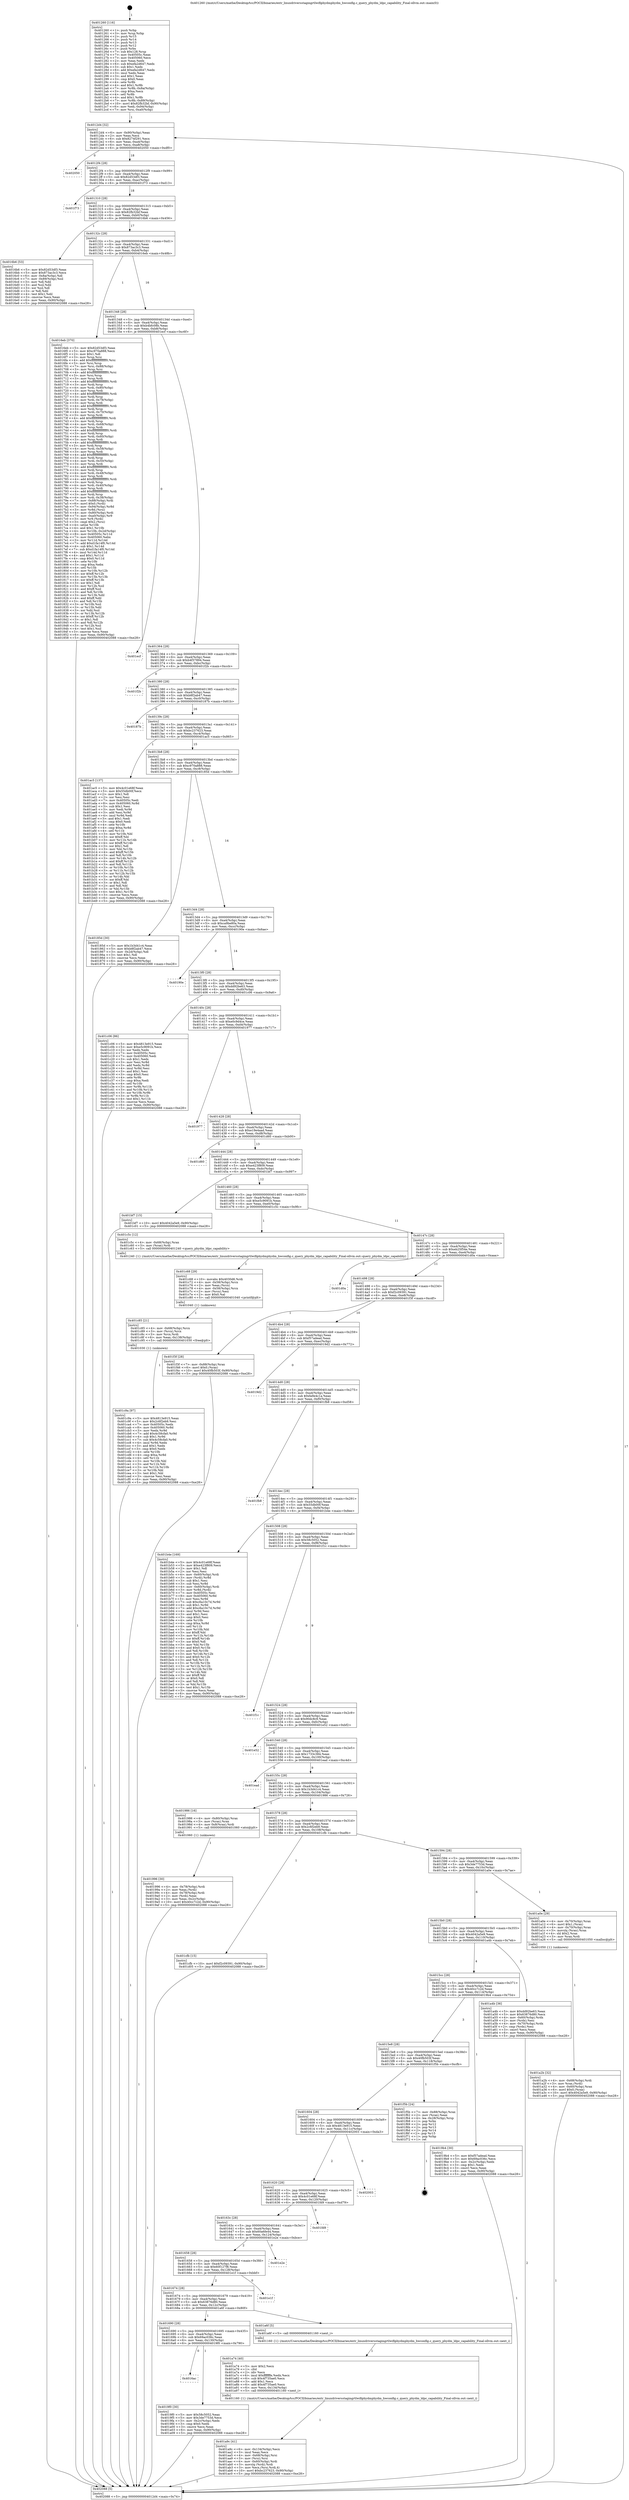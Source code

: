 digraph "0x401260" {
  label = "0x401260 (/mnt/c/Users/mathe/Desktop/tcc/POCII/binaries/extr_linuxdriversstagingrtlwifiphydmphydm_hwconfig.c_query_phydm_ldpc_capability_Final-ollvm.out::main(0))"
  labelloc = "t"
  node[shape=record]

  Entry [label="",width=0.3,height=0.3,shape=circle,fillcolor=black,style=filled]
  "0x4012d4" [label="{
     0x4012d4 [32]\l
     | [instrs]\l
     &nbsp;&nbsp;0x4012d4 \<+6\>: mov -0x90(%rbp),%eax\l
     &nbsp;&nbsp;0x4012da \<+2\>: mov %eax,%ecx\l
     &nbsp;&nbsp;0x4012dc \<+6\>: sub $0x8274f291,%ecx\l
     &nbsp;&nbsp;0x4012e2 \<+6\>: mov %eax,-0xa4(%rbp)\l
     &nbsp;&nbsp;0x4012e8 \<+6\>: mov %ecx,-0xa8(%rbp)\l
     &nbsp;&nbsp;0x4012ee \<+6\>: je 0000000000402050 \<main+0xdf0\>\l
  }"]
  "0x402050" [label="{
     0x402050\l
  }", style=dashed]
  "0x4012f4" [label="{
     0x4012f4 [28]\l
     | [instrs]\l
     &nbsp;&nbsp;0x4012f4 \<+5\>: jmp 00000000004012f9 \<main+0x99\>\l
     &nbsp;&nbsp;0x4012f9 \<+6\>: mov -0xa4(%rbp),%eax\l
     &nbsp;&nbsp;0x4012ff \<+5\>: sub $0x82d53df3,%eax\l
     &nbsp;&nbsp;0x401304 \<+6\>: mov %eax,-0xac(%rbp)\l
     &nbsp;&nbsp;0x40130a \<+6\>: je 0000000000401f73 \<main+0xd13\>\l
  }"]
  Exit [label="",width=0.3,height=0.3,shape=circle,fillcolor=black,style=filled,peripheries=2]
  "0x401f73" [label="{
     0x401f73\l
  }", style=dashed]
  "0x401310" [label="{
     0x401310 [28]\l
     | [instrs]\l
     &nbsp;&nbsp;0x401310 \<+5\>: jmp 0000000000401315 \<main+0xb5\>\l
     &nbsp;&nbsp;0x401315 \<+6\>: mov -0xa4(%rbp),%eax\l
     &nbsp;&nbsp;0x40131b \<+5\>: sub $0x82fb32bf,%eax\l
     &nbsp;&nbsp;0x401320 \<+6\>: mov %eax,-0xb0(%rbp)\l
     &nbsp;&nbsp;0x401326 \<+6\>: je 00000000004016b6 \<main+0x456\>\l
  }"]
  "0x401c9a" [label="{
     0x401c9a [97]\l
     | [instrs]\l
     &nbsp;&nbsp;0x401c9a \<+5\>: mov $0x4813e915,%eax\l
     &nbsp;&nbsp;0x401c9f \<+5\>: mov $0x2c6f2eb9,%esi\l
     &nbsp;&nbsp;0x401ca4 \<+7\>: mov 0x40505c,%edx\l
     &nbsp;&nbsp;0x401cab \<+8\>: mov 0x405060,%r8d\l
     &nbsp;&nbsp;0x401cb3 \<+3\>: mov %edx,%r9d\l
     &nbsp;&nbsp;0x401cb6 \<+7\>: add $0x4c58cfa0,%r9d\l
     &nbsp;&nbsp;0x401cbd \<+4\>: sub $0x1,%r9d\l
     &nbsp;&nbsp;0x401cc1 \<+7\>: sub $0x4c58cfa0,%r9d\l
     &nbsp;&nbsp;0x401cc8 \<+4\>: imul %r9d,%edx\l
     &nbsp;&nbsp;0x401ccc \<+3\>: and $0x1,%edx\l
     &nbsp;&nbsp;0x401ccf \<+3\>: cmp $0x0,%edx\l
     &nbsp;&nbsp;0x401cd2 \<+4\>: sete %r10b\l
     &nbsp;&nbsp;0x401cd6 \<+4\>: cmp $0xa,%r8d\l
     &nbsp;&nbsp;0x401cda \<+4\>: setl %r11b\l
     &nbsp;&nbsp;0x401cde \<+3\>: mov %r10b,%bl\l
     &nbsp;&nbsp;0x401ce1 \<+3\>: and %r11b,%bl\l
     &nbsp;&nbsp;0x401ce4 \<+3\>: xor %r11b,%r10b\l
     &nbsp;&nbsp;0x401ce7 \<+3\>: or %r10b,%bl\l
     &nbsp;&nbsp;0x401cea \<+3\>: test $0x1,%bl\l
     &nbsp;&nbsp;0x401ced \<+3\>: cmovne %esi,%eax\l
     &nbsp;&nbsp;0x401cf0 \<+6\>: mov %eax,-0x90(%rbp)\l
     &nbsp;&nbsp;0x401cf6 \<+5\>: jmp 0000000000402088 \<main+0xe28\>\l
  }"]
  "0x4016b6" [label="{
     0x4016b6 [53]\l
     | [instrs]\l
     &nbsp;&nbsp;0x4016b6 \<+5\>: mov $0x82d53df3,%eax\l
     &nbsp;&nbsp;0x4016bb \<+5\>: mov $0x873ac3c3,%ecx\l
     &nbsp;&nbsp;0x4016c0 \<+6\>: mov -0x8a(%rbp),%dl\l
     &nbsp;&nbsp;0x4016c6 \<+7\>: mov -0x89(%rbp),%sil\l
     &nbsp;&nbsp;0x4016cd \<+3\>: mov %dl,%dil\l
     &nbsp;&nbsp;0x4016d0 \<+3\>: and %sil,%dil\l
     &nbsp;&nbsp;0x4016d3 \<+3\>: xor %sil,%dl\l
     &nbsp;&nbsp;0x4016d6 \<+3\>: or %dl,%dil\l
     &nbsp;&nbsp;0x4016d9 \<+4\>: test $0x1,%dil\l
     &nbsp;&nbsp;0x4016dd \<+3\>: cmovne %ecx,%eax\l
     &nbsp;&nbsp;0x4016e0 \<+6\>: mov %eax,-0x90(%rbp)\l
     &nbsp;&nbsp;0x4016e6 \<+5\>: jmp 0000000000402088 \<main+0xe28\>\l
  }"]
  "0x40132c" [label="{
     0x40132c [28]\l
     | [instrs]\l
     &nbsp;&nbsp;0x40132c \<+5\>: jmp 0000000000401331 \<main+0xd1\>\l
     &nbsp;&nbsp;0x401331 \<+6\>: mov -0xa4(%rbp),%eax\l
     &nbsp;&nbsp;0x401337 \<+5\>: sub $0x873ac3c3,%eax\l
     &nbsp;&nbsp;0x40133c \<+6\>: mov %eax,-0xb4(%rbp)\l
     &nbsp;&nbsp;0x401342 \<+6\>: je 00000000004016eb \<main+0x48b\>\l
  }"]
  "0x402088" [label="{
     0x402088 [5]\l
     | [instrs]\l
     &nbsp;&nbsp;0x402088 \<+5\>: jmp 00000000004012d4 \<main+0x74\>\l
  }"]
  "0x401260" [label="{
     0x401260 [116]\l
     | [instrs]\l
     &nbsp;&nbsp;0x401260 \<+1\>: push %rbp\l
     &nbsp;&nbsp;0x401261 \<+3\>: mov %rsp,%rbp\l
     &nbsp;&nbsp;0x401264 \<+2\>: push %r15\l
     &nbsp;&nbsp;0x401266 \<+2\>: push %r14\l
     &nbsp;&nbsp;0x401268 \<+2\>: push %r13\l
     &nbsp;&nbsp;0x40126a \<+2\>: push %r12\l
     &nbsp;&nbsp;0x40126c \<+1\>: push %rbx\l
     &nbsp;&nbsp;0x40126d \<+7\>: sub $0x128,%rsp\l
     &nbsp;&nbsp;0x401274 \<+7\>: mov 0x40505c,%eax\l
     &nbsp;&nbsp;0x40127b \<+7\>: mov 0x405060,%ecx\l
     &nbsp;&nbsp;0x401282 \<+2\>: mov %eax,%edx\l
     &nbsp;&nbsp;0x401284 \<+6\>: sub $0xefa2d647,%edx\l
     &nbsp;&nbsp;0x40128a \<+3\>: sub $0x1,%edx\l
     &nbsp;&nbsp;0x40128d \<+6\>: add $0xefa2d647,%edx\l
     &nbsp;&nbsp;0x401293 \<+3\>: imul %edx,%eax\l
     &nbsp;&nbsp;0x401296 \<+3\>: and $0x1,%eax\l
     &nbsp;&nbsp;0x401299 \<+3\>: cmp $0x0,%eax\l
     &nbsp;&nbsp;0x40129c \<+4\>: sete %r8b\l
     &nbsp;&nbsp;0x4012a0 \<+4\>: and $0x1,%r8b\l
     &nbsp;&nbsp;0x4012a4 \<+7\>: mov %r8b,-0x8a(%rbp)\l
     &nbsp;&nbsp;0x4012ab \<+3\>: cmp $0xa,%ecx\l
     &nbsp;&nbsp;0x4012ae \<+4\>: setl %r8b\l
     &nbsp;&nbsp;0x4012b2 \<+4\>: and $0x1,%r8b\l
     &nbsp;&nbsp;0x4012b6 \<+7\>: mov %r8b,-0x89(%rbp)\l
     &nbsp;&nbsp;0x4012bd \<+10\>: movl $0x82fb32bf,-0x90(%rbp)\l
     &nbsp;&nbsp;0x4012c7 \<+6\>: mov %edi,-0x94(%rbp)\l
     &nbsp;&nbsp;0x4012cd \<+7\>: mov %rsi,-0xa0(%rbp)\l
  }"]
  "0x401c85" [label="{
     0x401c85 [21]\l
     | [instrs]\l
     &nbsp;&nbsp;0x401c85 \<+4\>: mov -0x68(%rbp),%rcx\l
     &nbsp;&nbsp;0x401c89 \<+3\>: mov (%rcx),%rcx\l
     &nbsp;&nbsp;0x401c8c \<+3\>: mov %rcx,%rdi\l
     &nbsp;&nbsp;0x401c8f \<+6\>: mov %eax,-0x138(%rbp)\l
     &nbsp;&nbsp;0x401c95 \<+5\>: call 0000000000401030 \<free@plt\>\l
     | [calls]\l
     &nbsp;&nbsp;0x401030 \{1\} (unknown)\l
  }"]
  "0x4016eb" [label="{
     0x4016eb [370]\l
     | [instrs]\l
     &nbsp;&nbsp;0x4016eb \<+5\>: mov $0x82d53df3,%eax\l
     &nbsp;&nbsp;0x4016f0 \<+5\>: mov $0xc970a888,%ecx\l
     &nbsp;&nbsp;0x4016f5 \<+2\>: mov $0x1,%dl\l
     &nbsp;&nbsp;0x4016f7 \<+3\>: mov %rsp,%rsi\l
     &nbsp;&nbsp;0x4016fa \<+4\>: add $0xfffffffffffffff0,%rsi\l
     &nbsp;&nbsp;0x4016fe \<+3\>: mov %rsi,%rsp\l
     &nbsp;&nbsp;0x401701 \<+7\>: mov %rsi,-0x88(%rbp)\l
     &nbsp;&nbsp;0x401708 \<+3\>: mov %rsp,%rsi\l
     &nbsp;&nbsp;0x40170b \<+4\>: add $0xfffffffffffffff0,%rsi\l
     &nbsp;&nbsp;0x40170f \<+3\>: mov %rsi,%rsp\l
     &nbsp;&nbsp;0x401712 \<+3\>: mov %rsp,%rdi\l
     &nbsp;&nbsp;0x401715 \<+4\>: add $0xfffffffffffffff0,%rdi\l
     &nbsp;&nbsp;0x401719 \<+3\>: mov %rdi,%rsp\l
     &nbsp;&nbsp;0x40171c \<+4\>: mov %rdi,-0x80(%rbp)\l
     &nbsp;&nbsp;0x401720 \<+3\>: mov %rsp,%rdi\l
     &nbsp;&nbsp;0x401723 \<+4\>: add $0xfffffffffffffff0,%rdi\l
     &nbsp;&nbsp;0x401727 \<+3\>: mov %rdi,%rsp\l
     &nbsp;&nbsp;0x40172a \<+4\>: mov %rdi,-0x78(%rbp)\l
     &nbsp;&nbsp;0x40172e \<+3\>: mov %rsp,%rdi\l
     &nbsp;&nbsp;0x401731 \<+4\>: add $0xfffffffffffffff0,%rdi\l
     &nbsp;&nbsp;0x401735 \<+3\>: mov %rdi,%rsp\l
     &nbsp;&nbsp;0x401738 \<+4\>: mov %rdi,-0x70(%rbp)\l
     &nbsp;&nbsp;0x40173c \<+3\>: mov %rsp,%rdi\l
     &nbsp;&nbsp;0x40173f \<+4\>: add $0xfffffffffffffff0,%rdi\l
     &nbsp;&nbsp;0x401743 \<+3\>: mov %rdi,%rsp\l
     &nbsp;&nbsp;0x401746 \<+4\>: mov %rdi,-0x68(%rbp)\l
     &nbsp;&nbsp;0x40174a \<+3\>: mov %rsp,%rdi\l
     &nbsp;&nbsp;0x40174d \<+4\>: add $0xfffffffffffffff0,%rdi\l
     &nbsp;&nbsp;0x401751 \<+3\>: mov %rdi,%rsp\l
     &nbsp;&nbsp;0x401754 \<+4\>: mov %rdi,-0x60(%rbp)\l
     &nbsp;&nbsp;0x401758 \<+3\>: mov %rsp,%rdi\l
     &nbsp;&nbsp;0x40175b \<+4\>: add $0xfffffffffffffff0,%rdi\l
     &nbsp;&nbsp;0x40175f \<+3\>: mov %rdi,%rsp\l
     &nbsp;&nbsp;0x401762 \<+4\>: mov %rdi,-0x58(%rbp)\l
     &nbsp;&nbsp;0x401766 \<+3\>: mov %rsp,%rdi\l
     &nbsp;&nbsp;0x401769 \<+4\>: add $0xfffffffffffffff0,%rdi\l
     &nbsp;&nbsp;0x40176d \<+3\>: mov %rdi,%rsp\l
     &nbsp;&nbsp;0x401770 \<+4\>: mov %rdi,-0x50(%rbp)\l
     &nbsp;&nbsp;0x401774 \<+3\>: mov %rsp,%rdi\l
     &nbsp;&nbsp;0x401777 \<+4\>: add $0xfffffffffffffff0,%rdi\l
     &nbsp;&nbsp;0x40177b \<+3\>: mov %rdi,%rsp\l
     &nbsp;&nbsp;0x40177e \<+4\>: mov %rdi,-0x48(%rbp)\l
     &nbsp;&nbsp;0x401782 \<+3\>: mov %rsp,%rdi\l
     &nbsp;&nbsp;0x401785 \<+4\>: add $0xfffffffffffffff0,%rdi\l
     &nbsp;&nbsp;0x401789 \<+3\>: mov %rdi,%rsp\l
     &nbsp;&nbsp;0x40178c \<+4\>: mov %rdi,-0x40(%rbp)\l
     &nbsp;&nbsp;0x401790 \<+3\>: mov %rsp,%rdi\l
     &nbsp;&nbsp;0x401793 \<+4\>: add $0xfffffffffffffff0,%rdi\l
     &nbsp;&nbsp;0x401797 \<+3\>: mov %rdi,%rsp\l
     &nbsp;&nbsp;0x40179a \<+4\>: mov %rdi,-0x38(%rbp)\l
     &nbsp;&nbsp;0x40179e \<+7\>: mov -0x88(%rbp),%rdi\l
     &nbsp;&nbsp;0x4017a5 \<+6\>: movl $0x0,(%rdi)\l
     &nbsp;&nbsp;0x4017ab \<+7\>: mov -0x94(%rbp),%r8d\l
     &nbsp;&nbsp;0x4017b2 \<+3\>: mov %r8d,(%rsi)\l
     &nbsp;&nbsp;0x4017b5 \<+4\>: mov -0x80(%rbp),%rdi\l
     &nbsp;&nbsp;0x4017b9 \<+7\>: mov -0xa0(%rbp),%r9\l
     &nbsp;&nbsp;0x4017c0 \<+3\>: mov %r9,(%rdi)\l
     &nbsp;&nbsp;0x4017c3 \<+3\>: cmpl $0x2,(%rsi)\l
     &nbsp;&nbsp;0x4017c6 \<+4\>: setne %r10b\l
     &nbsp;&nbsp;0x4017ca \<+4\>: and $0x1,%r10b\l
     &nbsp;&nbsp;0x4017ce \<+4\>: mov %r10b,-0x2d(%rbp)\l
     &nbsp;&nbsp;0x4017d2 \<+8\>: mov 0x40505c,%r11d\l
     &nbsp;&nbsp;0x4017da \<+7\>: mov 0x405060,%ebx\l
     &nbsp;&nbsp;0x4017e1 \<+3\>: mov %r11d,%r14d\l
     &nbsp;&nbsp;0x4017e4 \<+7\>: add $0xd1fa14f0,%r14d\l
     &nbsp;&nbsp;0x4017eb \<+4\>: sub $0x1,%r14d\l
     &nbsp;&nbsp;0x4017ef \<+7\>: sub $0xd1fa14f0,%r14d\l
     &nbsp;&nbsp;0x4017f6 \<+4\>: imul %r14d,%r11d\l
     &nbsp;&nbsp;0x4017fa \<+4\>: and $0x1,%r11d\l
     &nbsp;&nbsp;0x4017fe \<+4\>: cmp $0x0,%r11d\l
     &nbsp;&nbsp;0x401802 \<+4\>: sete %r10b\l
     &nbsp;&nbsp;0x401806 \<+3\>: cmp $0xa,%ebx\l
     &nbsp;&nbsp;0x401809 \<+4\>: setl %r15b\l
     &nbsp;&nbsp;0x40180d \<+3\>: mov %r10b,%r12b\l
     &nbsp;&nbsp;0x401810 \<+4\>: xor $0xff,%r12b\l
     &nbsp;&nbsp;0x401814 \<+3\>: mov %r15b,%r13b\l
     &nbsp;&nbsp;0x401817 \<+4\>: xor $0xff,%r13b\l
     &nbsp;&nbsp;0x40181b \<+3\>: xor $0x1,%dl\l
     &nbsp;&nbsp;0x40181e \<+3\>: mov %r12b,%sil\l
     &nbsp;&nbsp;0x401821 \<+4\>: and $0xff,%sil\l
     &nbsp;&nbsp;0x401825 \<+3\>: and %dl,%r10b\l
     &nbsp;&nbsp;0x401828 \<+3\>: mov %r13b,%dil\l
     &nbsp;&nbsp;0x40182b \<+4\>: and $0xff,%dil\l
     &nbsp;&nbsp;0x40182f \<+3\>: and %dl,%r15b\l
     &nbsp;&nbsp;0x401832 \<+3\>: or %r10b,%sil\l
     &nbsp;&nbsp;0x401835 \<+3\>: or %r15b,%dil\l
     &nbsp;&nbsp;0x401838 \<+3\>: xor %dil,%sil\l
     &nbsp;&nbsp;0x40183b \<+3\>: or %r13b,%r12b\l
     &nbsp;&nbsp;0x40183e \<+4\>: xor $0xff,%r12b\l
     &nbsp;&nbsp;0x401842 \<+3\>: or $0x1,%dl\l
     &nbsp;&nbsp;0x401845 \<+3\>: and %dl,%r12b\l
     &nbsp;&nbsp;0x401848 \<+3\>: or %r12b,%sil\l
     &nbsp;&nbsp;0x40184b \<+4\>: test $0x1,%sil\l
     &nbsp;&nbsp;0x40184f \<+3\>: cmovne %ecx,%eax\l
     &nbsp;&nbsp;0x401852 \<+6\>: mov %eax,-0x90(%rbp)\l
     &nbsp;&nbsp;0x401858 \<+5\>: jmp 0000000000402088 \<main+0xe28\>\l
  }"]
  "0x401348" [label="{
     0x401348 [28]\l
     | [instrs]\l
     &nbsp;&nbsp;0x401348 \<+5\>: jmp 000000000040134d \<main+0xed\>\l
     &nbsp;&nbsp;0x40134d \<+6\>: mov -0xa4(%rbp),%eax\l
     &nbsp;&nbsp;0x401353 \<+5\>: sub $0xb4bfc08b,%eax\l
     &nbsp;&nbsp;0x401358 \<+6\>: mov %eax,-0xb8(%rbp)\l
     &nbsp;&nbsp;0x40135e \<+6\>: je 0000000000401ecf \<main+0xc6f\>\l
  }"]
  "0x401c68" [label="{
     0x401c68 [29]\l
     | [instrs]\l
     &nbsp;&nbsp;0x401c68 \<+10\>: movabs $0x4030d6,%rdi\l
     &nbsp;&nbsp;0x401c72 \<+4\>: mov -0x58(%rbp),%rcx\l
     &nbsp;&nbsp;0x401c76 \<+2\>: mov %eax,(%rcx)\l
     &nbsp;&nbsp;0x401c78 \<+4\>: mov -0x58(%rbp),%rcx\l
     &nbsp;&nbsp;0x401c7c \<+2\>: mov (%rcx),%esi\l
     &nbsp;&nbsp;0x401c7e \<+2\>: mov $0x0,%al\l
     &nbsp;&nbsp;0x401c80 \<+5\>: call 0000000000401040 \<printf@plt\>\l
     | [calls]\l
     &nbsp;&nbsp;0x401040 \{1\} (unknown)\l
  }"]
  "0x401a9c" [label="{
     0x401a9c [41]\l
     | [instrs]\l
     &nbsp;&nbsp;0x401a9c \<+6\>: mov -0x134(%rbp),%ecx\l
     &nbsp;&nbsp;0x401aa2 \<+3\>: imul %eax,%ecx\l
     &nbsp;&nbsp;0x401aa5 \<+4\>: mov -0x68(%rbp),%rsi\l
     &nbsp;&nbsp;0x401aa9 \<+3\>: mov (%rsi),%rsi\l
     &nbsp;&nbsp;0x401aac \<+4\>: mov -0x60(%rbp),%rdi\l
     &nbsp;&nbsp;0x401ab0 \<+3\>: movslq (%rdi),%rdi\l
     &nbsp;&nbsp;0x401ab3 \<+3\>: mov %ecx,(%rsi,%rdi,4)\l
     &nbsp;&nbsp;0x401ab6 \<+10\>: movl $0xbc237623,-0x90(%rbp)\l
     &nbsp;&nbsp;0x401ac0 \<+5\>: jmp 0000000000402088 \<main+0xe28\>\l
  }"]
  "0x401ecf" [label="{
     0x401ecf\l
  }", style=dashed]
  "0x401364" [label="{
     0x401364 [28]\l
     | [instrs]\l
     &nbsp;&nbsp;0x401364 \<+5\>: jmp 0000000000401369 \<main+0x109\>\l
     &nbsp;&nbsp;0x401369 \<+6\>: mov -0xa4(%rbp),%eax\l
     &nbsp;&nbsp;0x40136f \<+5\>: sub $0xb4f37894,%eax\l
     &nbsp;&nbsp;0x401374 \<+6\>: mov %eax,-0xbc(%rbp)\l
     &nbsp;&nbsp;0x40137a \<+6\>: je 0000000000401f2b \<main+0xccb\>\l
  }"]
  "0x401a74" [label="{
     0x401a74 [40]\l
     | [instrs]\l
     &nbsp;&nbsp;0x401a74 \<+5\>: mov $0x2,%ecx\l
     &nbsp;&nbsp;0x401a79 \<+1\>: cltd\l
     &nbsp;&nbsp;0x401a7a \<+2\>: idiv %ecx\l
     &nbsp;&nbsp;0x401a7c \<+6\>: imul $0xfffffffe,%edx,%ecx\l
     &nbsp;&nbsp;0x401a82 \<+6\>: sub $0x4f735ae0,%ecx\l
     &nbsp;&nbsp;0x401a88 \<+3\>: add $0x1,%ecx\l
     &nbsp;&nbsp;0x401a8b \<+6\>: add $0x4f735ae0,%ecx\l
     &nbsp;&nbsp;0x401a91 \<+6\>: mov %ecx,-0x134(%rbp)\l
     &nbsp;&nbsp;0x401a97 \<+5\>: call 0000000000401160 \<next_i\>\l
     | [calls]\l
     &nbsp;&nbsp;0x401160 \{1\} (/mnt/c/Users/mathe/Desktop/tcc/POCII/binaries/extr_linuxdriversstagingrtlwifiphydmphydm_hwconfig.c_query_phydm_ldpc_capability_Final-ollvm.out::next_i)\l
  }"]
  "0x401f2b" [label="{
     0x401f2b\l
  }", style=dashed]
  "0x401380" [label="{
     0x401380 [28]\l
     | [instrs]\l
     &nbsp;&nbsp;0x401380 \<+5\>: jmp 0000000000401385 \<main+0x125\>\l
     &nbsp;&nbsp;0x401385 \<+6\>: mov -0xa4(%rbp),%eax\l
     &nbsp;&nbsp;0x40138b \<+5\>: sub $0xb8f2ab47,%eax\l
     &nbsp;&nbsp;0x401390 \<+6\>: mov %eax,-0xc0(%rbp)\l
     &nbsp;&nbsp;0x401396 \<+6\>: je 000000000040187b \<main+0x61b\>\l
  }"]
  "0x401a2b" [label="{
     0x401a2b [32]\l
     | [instrs]\l
     &nbsp;&nbsp;0x401a2b \<+4\>: mov -0x68(%rbp),%rdi\l
     &nbsp;&nbsp;0x401a2f \<+3\>: mov %rax,(%rdi)\l
     &nbsp;&nbsp;0x401a32 \<+4\>: mov -0x60(%rbp),%rax\l
     &nbsp;&nbsp;0x401a36 \<+6\>: movl $0x0,(%rax)\l
     &nbsp;&nbsp;0x401a3c \<+10\>: movl $0x4042a5e9,-0x90(%rbp)\l
     &nbsp;&nbsp;0x401a46 \<+5\>: jmp 0000000000402088 \<main+0xe28\>\l
  }"]
  "0x40187b" [label="{
     0x40187b\l
  }", style=dashed]
  "0x40139c" [label="{
     0x40139c [28]\l
     | [instrs]\l
     &nbsp;&nbsp;0x40139c \<+5\>: jmp 00000000004013a1 \<main+0x141\>\l
     &nbsp;&nbsp;0x4013a1 \<+6\>: mov -0xa4(%rbp),%eax\l
     &nbsp;&nbsp;0x4013a7 \<+5\>: sub $0xbc237623,%eax\l
     &nbsp;&nbsp;0x4013ac \<+6\>: mov %eax,-0xc4(%rbp)\l
     &nbsp;&nbsp;0x4013b2 \<+6\>: je 0000000000401ac5 \<main+0x865\>\l
  }"]
  "0x4016ac" [label="{
     0x4016ac\l
  }", style=dashed]
  "0x401ac5" [label="{
     0x401ac5 [137]\l
     | [instrs]\l
     &nbsp;&nbsp;0x401ac5 \<+5\>: mov $0x4c01e68f,%eax\l
     &nbsp;&nbsp;0x401aca \<+5\>: mov $0x55db00f,%ecx\l
     &nbsp;&nbsp;0x401acf \<+2\>: mov $0x1,%dl\l
     &nbsp;&nbsp;0x401ad1 \<+2\>: xor %esi,%esi\l
     &nbsp;&nbsp;0x401ad3 \<+7\>: mov 0x40505c,%edi\l
     &nbsp;&nbsp;0x401ada \<+8\>: mov 0x405060,%r8d\l
     &nbsp;&nbsp;0x401ae2 \<+3\>: sub $0x1,%esi\l
     &nbsp;&nbsp;0x401ae5 \<+3\>: mov %edi,%r9d\l
     &nbsp;&nbsp;0x401ae8 \<+3\>: add %esi,%r9d\l
     &nbsp;&nbsp;0x401aeb \<+4\>: imul %r9d,%edi\l
     &nbsp;&nbsp;0x401aef \<+3\>: and $0x1,%edi\l
     &nbsp;&nbsp;0x401af2 \<+3\>: cmp $0x0,%edi\l
     &nbsp;&nbsp;0x401af5 \<+4\>: sete %r10b\l
     &nbsp;&nbsp;0x401af9 \<+4\>: cmp $0xa,%r8d\l
     &nbsp;&nbsp;0x401afd \<+4\>: setl %r11b\l
     &nbsp;&nbsp;0x401b01 \<+3\>: mov %r10b,%bl\l
     &nbsp;&nbsp;0x401b04 \<+3\>: xor $0xff,%bl\l
     &nbsp;&nbsp;0x401b07 \<+3\>: mov %r11b,%r14b\l
     &nbsp;&nbsp;0x401b0a \<+4\>: xor $0xff,%r14b\l
     &nbsp;&nbsp;0x401b0e \<+3\>: xor $0x1,%dl\l
     &nbsp;&nbsp;0x401b11 \<+3\>: mov %bl,%r15b\l
     &nbsp;&nbsp;0x401b14 \<+4\>: and $0xff,%r15b\l
     &nbsp;&nbsp;0x401b18 \<+3\>: and %dl,%r10b\l
     &nbsp;&nbsp;0x401b1b \<+3\>: mov %r14b,%r12b\l
     &nbsp;&nbsp;0x401b1e \<+4\>: and $0xff,%r12b\l
     &nbsp;&nbsp;0x401b22 \<+3\>: and %dl,%r11b\l
     &nbsp;&nbsp;0x401b25 \<+3\>: or %r10b,%r15b\l
     &nbsp;&nbsp;0x401b28 \<+3\>: or %r11b,%r12b\l
     &nbsp;&nbsp;0x401b2b \<+3\>: xor %r12b,%r15b\l
     &nbsp;&nbsp;0x401b2e \<+3\>: or %r14b,%bl\l
     &nbsp;&nbsp;0x401b31 \<+3\>: xor $0xff,%bl\l
     &nbsp;&nbsp;0x401b34 \<+3\>: or $0x1,%dl\l
     &nbsp;&nbsp;0x401b37 \<+2\>: and %dl,%bl\l
     &nbsp;&nbsp;0x401b39 \<+3\>: or %bl,%r15b\l
     &nbsp;&nbsp;0x401b3c \<+4\>: test $0x1,%r15b\l
     &nbsp;&nbsp;0x401b40 \<+3\>: cmovne %ecx,%eax\l
     &nbsp;&nbsp;0x401b43 \<+6\>: mov %eax,-0x90(%rbp)\l
     &nbsp;&nbsp;0x401b49 \<+5\>: jmp 0000000000402088 \<main+0xe28\>\l
  }"]
  "0x4013b8" [label="{
     0x4013b8 [28]\l
     | [instrs]\l
     &nbsp;&nbsp;0x4013b8 \<+5\>: jmp 00000000004013bd \<main+0x15d\>\l
     &nbsp;&nbsp;0x4013bd \<+6\>: mov -0xa4(%rbp),%eax\l
     &nbsp;&nbsp;0x4013c3 \<+5\>: sub $0xc970a888,%eax\l
     &nbsp;&nbsp;0x4013c8 \<+6\>: mov %eax,-0xc8(%rbp)\l
     &nbsp;&nbsp;0x4013ce \<+6\>: je 000000000040185d \<main+0x5fd\>\l
  }"]
  "0x4019f0" [label="{
     0x4019f0 [30]\l
     | [instrs]\l
     &nbsp;&nbsp;0x4019f0 \<+5\>: mov $0x58c5052,%eax\l
     &nbsp;&nbsp;0x4019f5 \<+5\>: mov $0x3de7753d,%ecx\l
     &nbsp;&nbsp;0x4019fa \<+3\>: mov -0x2c(%rbp),%edx\l
     &nbsp;&nbsp;0x4019fd \<+3\>: cmp $0x0,%edx\l
     &nbsp;&nbsp;0x401a00 \<+3\>: cmove %ecx,%eax\l
     &nbsp;&nbsp;0x401a03 \<+6\>: mov %eax,-0x90(%rbp)\l
     &nbsp;&nbsp;0x401a09 \<+5\>: jmp 0000000000402088 \<main+0xe28\>\l
  }"]
  "0x40185d" [label="{
     0x40185d [30]\l
     | [instrs]\l
     &nbsp;&nbsp;0x40185d \<+5\>: mov $0x1b3d41c4,%eax\l
     &nbsp;&nbsp;0x401862 \<+5\>: mov $0xb8f2ab47,%ecx\l
     &nbsp;&nbsp;0x401867 \<+3\>: mov -0x2d(%rbp),%dl\l
     &nbsp;&nbsp;0x40186a \<+3\>: test $0x1,%dl\l
     &nbsp;&nbsp;0x40186d \<+3\>: cmovne %ecx,%eax\l
     &nbsp;&nbsp;0x401870 \<+6\>: mov %eax,-0x90(%rbp)\l
     &nbsp;&nbsp;0x401876 \<+5\>: jmp 0000000000402088 \<main+0xe28\>\l
  }"]
  "0x4013d4" [label="{
     0x4013d4 [28]\l
     | [instrs]\l
     &nbsp;&nbsp;0x4013d4 \<+5\>: jmp 00000000004013d9 \<main+0x179\>\l
     &nbsp;&nbsp;0x4013d9 \<+6\>: mov -0xa4(%rbp),%eax\l
     &nbsp;&nbsp;0x4013df \<+5\>: sub $0xca9be80a,%eax\l
     &nbsp;&nbsp;0x4013e4 \<+6\>: mov %eax,-0xcc(%rbp)\l
     &nbsp;&nbsp;0x4013ea \<+6\>: je 000000000040190e \<main+0x6ae\>\l
  }"]
  "0x401690" [label="{
     0x401690 [28]\l
     | [instrs]\l
     &nbsp;&nbsp;0x401690 \<+5\>: jmp 0000000000401695 \<main+0x435\>\l
     &nbsp;&nbsp;0x401695 \<+6\>: mov -0xa4(%rbp),%eax\l
     &nbsp;&nbsp;0x40169b \<+5\>: sub $0x69ac036c,%eax\l
     &nbsp;&nbsp;0x4016a0 \<+6\>: mov %eax,-0x130(%rbp)\l
     &nbsp;&nbsp;0x4016a6 \<+6\>: je 00000000004019f0 \<main+0x790\>\l
  }"]
  "0x40190e" [label="{
     0x40190e\l
  }", style=dashed]
  "0x4013f0" [label="{
     0x4013f0 [28]\l
     | [instrs]\l
     &nbsp;&nbsp;0x4013f0 \<+5\>: jmp 00000000004013f5 \<main+0x195\>\l
     &nbsp;&nbsp;0x4013f5 \<+6\>: mov -0xa4(%rbp),%eax\l
     &nbsp;&nbsp;0x4013fb \<+5\>: sub $0xdd92be63,%eax\l
     &nbsp;&nbsp;0x401400 \<+6\>: mov %eax,-0xd0(%rbp)\l
     &nbsp;&nbsp;0x401406 \<+6\>: je 0000000000401c06 \<main+0x9a6\>\l
  }"]
  "0x401a6f" [label="{
     0x401a6f [5]\l
     | [instrs]\l
     &nbsp;&nbsp;0x401a6f \<+5\>: call 0000000000401160 \<next_i\>\l
     | [calls]\l
     &nbsp;&nbsp;0x401160 \{1\} (/mnt/c/Users/mathe/Desktop/tcc/POCII/binaries/extr_linuxdriversstagingrtlwifiphydmphydm_hwconfig.c_query_phydm_ldpc_capability_Final-ollvm.out::next_i)\l
  }"]
  "0x401c06" [label="{
     0x401c06 [86]\l
     | [instrs]\l
     &nbsp;&nbsp;0x401c06 \<+5\>: mov $0x4813e915,%eax\l
     &nbsp;&nbsp;0x401c0b \<+5\>: mov $0xe5c9091b,%ecx\l
     &nbsp;&nbsp;0x401c10 \<+2\>: xor %edx,%edx\l
     &nbsp;&nbsp;0x401c12 \<+7\>: mov 0x40505c,%esi\l
     &nbsp;&nbsp;0x401c19 \<+7\>: mov 0x405060,%edi\l
     &nbsp;&nbsp;0x401c20 \<+3\>: sub $0x1,%edx\l
     &nbsp;&nbsp;0x401c23 \<+3\>: mov %esi,%r8d\l
     &nbsp;&nbsp;0x401c26 \<+3\>: add %edx,%r8d\l
     &nbsp;&nbsp;0x401c29 \<+4\>: imul %r8d,%esi\l
     &nbsp;&nbsp;0x401c2d \<+3\>: and $0x1,%esi\l
     &nbsp;&nbsp;0x401c30 \<+3\>: cmp $0x0,%esi\l
     &nbsp;&nbsp;0x401c33 \<+4\>: sete %r9b\l
     &nbsp;&nbsp;0x401c37 \<+3\>: cmp $0xa,%edi\l
     &nbsp;&nbsp;0x401c3a \<+4\>: setl %r10b\l
     &nbsp;&nbsp;0x401c3e \<+3\>: mov %r9b,%r11b\l
     &nbsp;&nbsp;0x401c41 \<+3\>: and %r10b,%r11b\l
     &nbsp;&nbsp;0x401c44 \<+3\>: xor %r10b,%r9b\l
     &nbsp;&nbsp;0x401c47 \<+3\>: or %r9b,%r11b\l
     &nbsp;&nbsp;0x401c4a \<+4\>: test $0x1,%r11b\l
     &nbsp;&nbsp;0x401c4e \<+3\>: cmovne %ecx,%eax\l
     &nbsp;&nbsp;0x401c51 \<+6\>: mov %eax,-0x90(%rbp)\l
     &nbsp;&nbsp;0x401c57 \<+5\>: jmp 0000000000402088 \<main+0xe28\>\l
  }"]
  "0x40140c" [label="{
     0x40140c [28]\l
     | [instrs]\l
     &nbsp;&nbsp;0x40140c \<+5\>: jmp 0000000000401411 \<main+0x1b1\>\l
     &nbsp;&nbsp;0x401411 \<+6\>: mov -0xa4(%rbp),%eax\l
     &nbsp;&nbsp;0x401417 \<+5\>: sub $0xe0c9d4ce,%eax\l
     &nbsp;&nbsp;0x40141c \<+6\>: mov %eax,-0xd4(%rbp)\l
     &nbsp;&nbsp;0x401422 \<+6\>: je 0000000000401977 \<main+0x717\>\l
  }"]
  "0x401674" [label="{
     0x401674 [28]\l
     | [instrs]\l
     &nbsp;&nbsp;0x401674 \<+5\>: jmp 0000000000401679 \<main+0x419\>\l
     &nbsp;&nbsp;0x401679 \<+6\>: mov -0xa4(%rbp),%eax\l
     &nbsp;&nbsp;0x40167f \<+5\>: sub $0x63876d80,%eax\l
     &nbsp;&nbsp;0x401684 \<+6\>: mov %eax,-0x12c(%rbp)\l
     &nbsp;&nbsp;0x40168a \<+6\>: je 0000000000401a6f \<main+0x80f\>\l
  }"]
  "0x401977" [label="{
     0x401977\l
  }", style=dashed]
  "0x401428" [label="{
     0x401428 [28]\l
     | [instrs]\l
     &nbsp;&nbsp;0x401428 \<+5\>: jmp 000000000040142d \<main+0x1cd\>\l
     &nbsp;&nbsp;0x40142d \<+6\>: mov -0xa4(%rbp),%eax\l
     &nbsp;&nbsp;0x401433 \<+5\>: sub $0xe19e4aad,%eax\l
     &nbsp;&nbsp;0x401438 \<+6\>: mov %eax,-0xd8(%rbp)\l
     &nbsp;&nbsp;0x40143e \<+6\>: je 0000000000401d60 \<main+0xb00\>\l
  }"]
  "0x401e1f" [label="{
     0x401e1f\l
  }", style=dashed]
  "0x401d60" [label="{
     0x401d60\l
  }", style=dashed]
  "0x401444" [label="{
     0x401444 [28]\l
     | [instrs]\l
     &nbsp;&nbsp;0x401444 \<+5\>: jmp 0000000000401449 \<main+0x1e9\>\l
     &nbsp;&nbsp;0x401449 \<+6\>: mov -0xa4(%rbp),%eax\l
     &nbsp;&nbsp;0x40144f \<+5\>: sub $0xe423f809,%eax\l
     &nbsp;&nbsp;0x401454 \<+6\>: mov %eax,-0xdc(%rbp)\l
     &nbsp;&nbsp;0x40145a \<+6\>: je 0000000000401bf7 \<main+0x997\>\l
  }"]
  "0x401658" [label="{
     0x401658 [28]\l
     | [instrs]\l
     &nbsp;&nbsp;0x401658 \<+5\>: jmp 000000000040165d \<main+0x3fd\>\l
     &nbsp;&nbsp;0x40165d \<+6\>: mov -0xa4(%rbp),%eax\l
     &nbsp;&nbsp;0x401663 \<+5\>: sub $0x60f127f8,%eax\l
     &nbsp;&nbsp;0x401668 \<+6\>: mov %eax,-0x128(%rbp)\l
     &nbsp;&nbsp;0x40166e \<+6\>: je 0000000000401e1f \<main+0xbbf\>\l
  }"]
  "0x401bf7" [label="{
     0x401bf7 [15]\l
     | [instrs]\l
     &nbsp;&nbsp;0x401bf7 \<+10\>: movl $0x4042a5e9,-0x90(%rbp)\l
     &nbsp;&nbsp;0x401c01 \<+5\>: jmp 0000000000402088 \<main+0xe28\>\l
  }"]
  "0x401460" [label="{
     0x401460 [28]\l
     | [instrs]\l
     &nbsp;&nbsp;0x401460 \<+5\>: jmp 0000000000401465 \<main+0x205\>\l
     &nbsp;&nbsp;0x401465 \<+6\>: mov -0xa4(%rbp),%eax\l
     &nbsp;&nbsp;0x40146b \<+5\>: sub $0xe5c9091b,%eax\l
     &nbsp;&nbsp;0x401470 \<+6\>: mov %eax,-0xe0(%rbp)\l
     &nbsp;&nbsp;0x401476 \<+6\>: je 0000000000401c5c \<main+0x9fc\>\l
  }"]
  "0x401e2e" [label="{
     0x401e2e\l
  }", style=dashed]
  "0x401c5c" [label="{
     0x401c5c [12]\l
     | [instrs]\l
     &nbsp;&nbsp;0x401c5c \<+4\>: mov -0x68(%rbp),%rax\l
     &nbsp;&nbsp;0x401c60 \<+3\>: mov (%rax),%rdi\l
     &nbsp;&nbsp;0x401c63 \<+5\>: call 0000000000401240 \<query_phydm_ldpc_capability\>\l
     | [calls]\l
     &nbsp;&nbsp;0x401240 \{1\} (/mnt/c/Users/mathe/Desktop/tcc/POCII/binaries/extr_linuxdriversstagingrtlwifiphydmphydm_hwconfig.c_query_phydm_ldpc_capability_Final-ollvm.out::query_phydm_ldpc_capability)\l
  }"]
  "0x40147c" [label="{
     0x40147c [28]\l
     | [instrs]\l
     &nbsp;&nbsp;0x40147c \<+5\>: jmp 0000000000401481 \<main+0x221\>\l
     &nbsp;&nbsp;0x401481 \<+6\>: mov -0xa4(%rbp),%eax\l
     &nbsp;&nbsp;0x401487 \<+5\>: sub $0xeb25f54e,%eax\l
     &nbsp;&nbsp;0x40148c \<+6\>: mov %eax,-0xe4(%rbp)\l
     &nbsp;&nbsp;0x401492 \<+6\>: je 0000000000401d0a \<main+0xaaa\>\l
  }"]
  "0x40163c" [label="{
     0x40163c [28]\l
     | [instrs]\l
     &nbsp;&nbsp;0x40163c \<+5\>: jmp 0000000000401641 \<main+0x3e1\>\l
     &nbsp;&nbsp;0x401641 \<+6\>: mov -0xa4(%rbp),%eax\l
     &nbsp;&nbsp;0x401647 \<+5\>: sub $0x60a6fe44,%eax\l
     &nbsp;&nbsp;0x40164c \<+6\>: mov %eax,-0x124(%rbp)\l
     &nbsp;&nbsp;0x401652 \<+6\>: je 0000000000401e2e \<main+0xbce\>\l
  }"]
  "0x401d0a" [label="{
     0x401d0a\l
  }", style=dashed]
  "0x401498" [label="{
     0x401498 [28]\l
     | [instrs]\l
     &nbsp;&nbsp;0x401498 \<+5\>: jmp 000000000040149d \<main+0x23d\>\l
     &nbsp;&nbsp;0x40149d \<+6\>: mov -0xa4(%rbp),%eax\l
     &nbsp;&nbsp;0x4014a3 \<+5\>: sub $0xf2c09391,%eax\l
     &nbsp;&nbsp;0x4014a8 \<+6\>: mov %eax,-0xe8(%rbp)\l
     &nbsp;&nbsp;0x4014ae \<+6\>: je 0000000000401f3f \<main+0xcdf\>\l
  }"]
  "0x401fd9" [label="{
     0x401fd9\l
  }", style=dashed]
  "0x401f3f" [label="{
     0x401f3f [28]\l
     | [instrs]\l
     &nbsp;&nbsp;0x401f3f \<+7\>: mov -0x88(%rbp),%rax\l
     &nbsp;&nbsp;0x401f46 \<+6\>: movl $0x0,(%rax)\l
     &nbsp;&nbsp;0x401f4c \<+10\>: movl $0x40fb503f,-0x90(%rbp)\l
     &nbsp;&nbsp;0x401f56 \<+5\>: jmp 0000000000402088 \<main+0xe28\>\l
  }"]
  "0x4014b4" [label="{
     0x4014b4 [28]\l
     | [instrs]\l
     &nbsp;&nbsp;0x4014b4 \<+5\>: jmp 00000000004014b9 \<main+0x259\>\l
     &nbsp;&nbsp;0x4014b9 \<+6\>: mov -0xa4(%rbp),%eax\l
     &nbsp;&nbsp;0x4014bf \<+5\>: sub $0xf57adead,%eax\l
     &nbsp;&nbsp;0x4014c4 \<+6\>: mov %eax,-0xec(%rbp)\l
     &nbsp;&nbsp;0x4014ca \<+6\>: je 00000000004019d2 \<main+0x772\>\l
  }"]
  "0x401620" [label="{
     0x401620 [28]\l
     | [instrs]\l
     &nbsp;&nbsp;0x401620 \<+5\>: jmp 0000000000401625 \<main+0x3c5\>\l
     &nbsp;&nbsp;0x401625 \<+6\>: mov -0xa4(%rbp),%eax\l
     &nbsp;&nbsp;0x40162b \<+5\>: sub $0x4c01e68f,%eax\l
     &nbsp;&nbsp;0x401630 \<+6\>: mov %eax,-0x120(%rbp)\l
     &nbsp;&nbsp;0x401636 \<+6\>: je 0000000000401fd9 \<main+0xd79\>\l
  }"]
  "0x4019d2" [label="{
     0x4019d2\l
  }", style=dashed]
  "0x4014d0" [label="{
     0x4014d0 [28]\l
     | [instrs]\l
     &nbsp;&nbsp;0x4014d0 \<+5\>: jmp 00000000004014d5 \<main+0x275\>\l
     &nbsp;&nbsp;0x4014d5 \<+6\>: mov -0xa4(%rbp),%eax\l
     &nbsp;&nbsp;0x4014db \<+5\>: sub $0xfa9e4c1a,%eax\l
     &nbsp;&nbsp;0x4014e0 \<+6\>: mov %eax,-0xf0(%rbp)\l
     &nbsp;&nbsp;0x4014e6 \<+6\>: je 0000000000401fb8 \<main+0xd58\>\l
  }"]
  "0x402003" [label="{
     0x402003\l
  }", style=dashed]
  "0x401fb8" [label="{
     0x401fb8\l
  }", style=dashed]
  "0x4014ec" [label="{
     0x4014ec [28]\l
     | [instrs]\l
     &nbsp;&nbsp;0x4014ec \<+5\>: jmp 00000000004014f1 \<main+0x291\>\l
     &nbsp;&nbsp;0x4014f1 \<+6\>: mov -0xa4(%rbp),%eax\l
     &nbsp;&nbsp;0x4014f7 \<+5\>: sub $0x55db00f,%eax\l
     &nbsp;&nbsp;0x4014fc \<+6\>: mov %eax,-0xf4(%rbp)\l
     &nbsp;&nbsp;0x401502 \<+6\>: je 0000000000401b4e \<main+0x8ee\>\l
  }"]
  "0x401604" [label="{
     0x401604 [28]\l
     | [instrs]\l
     &nbsp;&nbsp;0x401604 \<+5\>: jmp 0000000000401609 \<main+0x3a9\>\l
     &nbsp;&nbsp;0x401609 \<+6\>: mov -0xa4(%rbp),%eax\l
     &nbsp;&nbsp;0x40160f \<+5\>: sub $0x4813e915,%eax\l
     &nbsp;&nbsp;0x401614 \<+6\>: mov %eax,-0x11c(%rbp)\l
     &nbsp;&nbsp;0x40161a \<+6\>: je 0000000000402003 \<main+0xda3\>\l
  }"]
  "0x401b4e" [label="{
     0x401b4e [169]\l
     | [instrs]\l
     &nbsp;&nbsp;0x401b4e \<+5\>: mov $0x4c01e68f,%eax\l
     &nbsp;&nbsp;0x401b53 \<+5\>: mov $0xe423f809,%ecx\l
     &nbsp;&nbsp;0x401b58 \<+2\>: mov $0x1,%dl\l
     &nbsp;&nbsp;0x401b5a \<+2\>: xor %esi,%esi\l
     &nbsp;&nbsp;0x401b5c \<+4\>: mov -0x60(%rbp),%rdi\l
     &nbsp;&nbsp;0x401b60 \<+3\>: mov (%rdi),%r8d\l
     &nbsp;&nbsp;0x401b63 \<+3\>: sub $0x1,%esi\l
     &nbsp;&nbsp;0x401b66 \<+3\>: sub %esi,%r8d\l
     &nbsp;&nbsp;0x401b69 \<+4\>: mov -0x60(%rbp),%rdi\l
     &nbsp;&nbsp;0x401b6d \<+3\>: mov %r8d,(%rdi)\l
     &nbsp;&nbsp;0x401b70 \<+7\>: mov 0x40505c,%esi\l
     &nbsp;&nbsp;0x401b77 \<+8\>: mov 0x405060,%r8d\l
     &nbsp;&nbsp;0x401b7f \<+3\>: mov %esi,%r9d\l
     &nbsp;&nbsp;0x401b82 \<+7\>: sub $0xc6a10c7d,%r9d\l
     &nbsp;&nbsp;0x401b89 \<+4\>: sub $0x1,%r9d\l
     &nbsp;&nbsp;0x401b8d \<+7\>: add $0xc6a10c7d,%r9d\l
     &nbsp;&nbsp;0x401b94 \<+4\>: imul %r9d,%esi\l
     &nbsp;&nbsp;0x401b98 \<+3\>: and $0x1,%esi\l
     &nbsp;&nbsp;0x401b9b \<+3\>: cmp $0x0,%esi\l
     &nbsp;&nbsp;0x401b9e \<+4\>: sete %r10b\l
     &nbsp;&nbsp;0x401ba2 \<+4\>: cmp $0xa,%r8d\l
     &nbsp;&nbsp;0x401ba6 \<+4\>: setl %r11b\l
     &nbsp;&nbsp;0x401baa \<+3\>: mov %r10b,%bl\l
     &nbsp;&nbsp;0x401bad \<+3\>: xor $0xff,%bl\l
     &nbsp;&nbsp;0x401bb0 \<+3\>: mov %r11b,%r14b\l
     &nbsp;&nbsp;0x401bb3 \<+4\>: xor $0xff,%r14b\l
     &nbsp;&nbsp;0x401bb7 \<+3\>: xor $0x0,%dl\l
     &nbsp;&nbsp;0x401bba \<+3\>: mov %bl,%r15b\l
     &nbsp;&nbsp;0x401bbd \<+4\>: and $0x0,%r15b\l
     &nbsp;&nbsp;0x401bc1 \<+3\>: and %dl,%r10b\l
     &nbsp;&nbsp;0x401bc4 \<+3\>: mov %r14b,%r12b\l
     &nbsp;&nbsp;0x401bc7 \<+4\>: and $0x0,%r12b\l
     &nbsp;&nbsp;0x401bcb \<+3\>: and %dl,%r11b\l
     &nbsp;&nbsp;0x401bce \<+3\>: or %r10b,%r15b\l
     &nbsp;&nbsp;0x401bd1 \<+3\>: or %r11b,%r12b\l
     &nbsp;&nbsp;0x401bd4 \<+3\>: xor %r12b,%r15b\l
     &nbsp;&nbsp;0x401bd7 \<+3\>: or %r14b,%bl\l
     &nbsp;&nbsp;0x401bda \<+3\>: xor $0xff,%bl\l
     &nbsp;&nbsp;0x401bdd \<+3\>: or $0x0,%dl\l
     &nbsp;&nbsp;0x401be0 \<+2\>: and %dl,%bl\l
     &nbsp;&nbsp;0x401be2 \<+3\>: or %bl,%r15b\l
     &nbsp;&nbsp;0x401be5 \<+4\>: test $0x1,%r15b\l
     &nbsp;&nbsp;0x401be9 \<+3\>: cmovne %ecx,%eax\l
     &nbsp;&nbsp;0x401bec \<+6\>: mov %eax,-0x90(%rbp)\l
     &nbsp;&nbsp;0x401bf2 \<+5\>: jmp 0000000000402088 \<main+0xe28\>\l
  }"]
  "0x401508" [label="{
     0x401508 [28]\l
     | [instrs]\l
     &nbsp;&nbsp;0x401508 \<+5\>: jmp 000000000040150d \<main+0x2ad\>\l
     &nbsp;&nbsp;0x40150d \<+6\>: mov -0xa4(%rbp),%eax\l
     &nbsp;&nbsp;0x401513 \<+5\>: sub $0x58c5052,%eax\l
     &nbsp;&nbsp;0x401518 \<+6\>: mov %eax,-0xf8(%rbp)\l
     &nbsp;&nbsp;0x40151e \<+6\>: je 0000000000401f1c \<main+0xcbc\>\l
  }"]
  "0x401f5b" [label="{
     0x401f5b [24]\l
     | [instrs]\l
     &nbsp;&nbsp;0x401f5b \<+7\>: mov -0x88(%rbp),%rax\l
     &nbsp;&nbsp;0x401f62 \<+2\>: mov (%rax),%eax\l
     &nbsp;&nbsp;0x401f64 \<+4\>: lea -0x28(%rbp),%rsp\l
     &nbsp;&nbsp;0x401f68 \<+1\>: pop %rbx\l
     &nbsp;&nbsp;0x401f69 \<+2\>: pop %r12\l
     &nbsp;&nbsp;0x401f6b \<+2\>: pop %r13\l
     &nbsp;&nbsp;0x401f6d \<+2\>: pop %r14\l
     &nbsp;&nbsp;0x401f6f \<+2\>: pop %r15\l
     &nbsp;&nbsp;0x401f71 \<+1\>: pop %rbp\l
     &nbsp;&nbsp;0x401f72 \<+1\>: ret\l
  }"]
  "0x401f1c" [label="{
     0x401f1c\l
  }", style=dashed]
  "0x401524" [label="{
     0x401524 [28]\l
     | [instrs]\l
     &nbsp;&nbsp;0x401524 \<+5\>: jmp 0000000000401529 \<main+0x2c9\>\l
     &nbsp;&nbsp;0x401529 \<+6\>: mov -0xa4(%rbp),%eax\l
     &nbsp;&nbsp;0x40152f \<+5\>: sub $0x90dc8c9,%eax\l
     &nbsp;&nbsp;0x401534 \<+6\>: mov %eax,-0xfc(%rbp)\l
     &nbsp;&nbsp;0x40153a \<+6\>: je 0000000000401e52 \<main+0xbf2\>\l
  }"]
  "0x4015e8" [label="{
     0x4015e8 [28]\l
     | [instrs]\l
     &nbsp;&nbsp;0x4015e8 \<+5\>: jmp 00000000004015ed \<main+0x38d\>\l
     &nbsp;&nbsp;0x4015ed \<+6\>: mov -0xa4(%rbp),%eax\l
     &nbsp;&nbsp;0x4015f3 \<+5\>: sub $0x40fb503f,%eax\l
     &nbsp;&nbsp;0x4015f8 \<+6\>: mov %eax,-0x118(%rbp)\l
     &nbsp;&nbsp;0x4015fe \<+6\>: je 0000000000401f5b \<main+0xcfb\>\l
  }"]
  "0x401e52" [label="{
     0x401e52\l
  }", style=dashed]
  "0x401540" [label="{
     0x401540 [28]\l
     | [instrs]\l
     &nbsp;&nbsp;0x401540 \<+5\>: jmp 0000000000401545 \<main+0x2e5\>\l
     &nbsp;&nbsp;0x401545 \<+6\>: mov -0xa4(%rbp),%eax\l
     &nbsp;&nbsp;0x40154b \<+5\>: sub $0x1733c384,%eax\l
     &nbsp;&nbsp;0x401550 \<+6\>: mov %eax,-0x100(%rbp)\l
     &nbsp;&nbsp;0x401556 \<+6\>: je 0000000000401ead \<main+0xc4d\>\l
  }"]
  "0x4019b4" [label="{
     0x4019b4 [30]\l
     | [instrs]\l
     &nbsp;&nbsp;0x4019b4 \<+5\>: mov $0xf57adead,%eax\l
     &nbsp;&nbsp;0x4019b9 \<+5\>: mov $0x69ac036c,%ecx\l
     &nbsp;&nbsp;0x4019be \<+3\>: mov -0x2c(%rbp),%edx\l
     &nbsp;&nbsp;0x4019c1 \<+3\>: cmp $0x1,%edx\l
     &nbsp;&nbsp;0x4019c4 \<+3\>: cmovl %ecx,%eax\l
     &nbsp;&nbsp;0x4019c7 \<+6\>: mov %eax,-0x90(%rbp)\l
     &nbsp;&nbsp;0x4019cd \<+5\>: jmp 0000000000402088 \<main+0xe28\>\l
  }"]
  "0x401ead" [label="{
     0x401ead\l
  }", style=dashed]
  "0x40155c" [label="{
     0x40155c [28]\l
     | [instrs]\l
     &nbsp;&nbsp;0x40155c \<+5\>: jmp 0000000000401561 \<main+0x301\>\l
     &nbsp;&nbsp;0x401561 \<+6\>: mov -0xa4(%rbp),%eax\l
     &nbsp;&nbsp;0x401567 \<+5\>: sub $0x1b3d41c4,%eax\l
     &nbsp;&nbsp;0x40156c \<+6\>: mov %eax,-0x104(%rbp)\l
     &nbsp;&nbsp;0x401572 \<+6\>: je 0000000000401986 \<main+0x726\>\l
  }"]
  "0x4015cc" [label="{
     0x4015cc [28]\l
     | [instrs]\l
     &nbsp;&nbsp;0x4015cc \<+5\>: jmp 00000000004015d1 \<main+0x371\>\l
     &nbsp;&nbsp;0x4015d1 \<+6\>: mov -0xa4(%rbp),%eax\l
     &nbsp;&nbsp;0x4015d7 \<+5\>: sub $0x40cc7c2d,%eax\l
     &nbsp;&nbsp;0x4015dc \<+6\>: mov %eax,-0x114(%rbp)\l
     &nbsp;&nbsp;0x4015e2 \<+6\>: je 00000000004019b4 \<main+0x754\>\l
  }"]
  "0x401986" [label="{
     0x401986 [16]\l
     | [instrs]\l
     &nbsp;&nbsp;0x401986 \<+4\>: mov -0x80(%rbp),%rax\l
     &nbsp;&nbsp;0x40198a \<+3\>: mov (%rax),%rax\l
     &nbsp;&nbsp;0x40198d \<+4\>: mov 0x8(%rax),%rdi\l
     &nbsp;&nbsp;0x401991 \<+5\>: call 0000000000401060 \<atoi@plt\>\l
     | [calls]\l
     &nbsp;&nbsp;0x401060 \{1\} (unknown)\l
  }"]
  "0x401578" [label="{
     0x401578 [28]\l
     | [instrs]\l
     &nbsp;&nbsp;0x401578 \<+5\>: jmp 000000000040157d \<main+0x31d\>\l
     &nbsp;&nbsp;0x40157d \<+6\>: mov -0xa4(%rbp),%eax\l
     &nbsp;&nbsp;0x401583 \<+5\>: sub $0x2c6f2eb9,%eax\l
     &nbsp;&nbsp;0x401588 \<+6\>: mov %eax,-0x108(%rbp)\l
     &nbsp;&nbsp;0x40158e \<+6\>: je 0000000000401cfb \<main+0xa9b\>\l
  }"]
  "0x401996" [label="{
     0x401996 [30]\l
     | [instrs]\l
     &nbsp;&nbsp;0x401996 \<+4\>: mov -0x78(%rbp),%rdi\l
     &nbsp;&nbsp;0x40199a \<+2\>: mov %eax,(%rdi)\l
     &nbsp;&nbsp;0x40199c \<+4\>: mov -0x78(%rbp),%rdi\l
     &nbsp;&nbsp;0x4019a0 \<+2\>: mov (%rdi),%eax\l
     &nbsp;&nbsp;0x4019a2 \<+3\>: mov %eax,-0x2c(%rbp)\l
     &nbsp;&nbsp;0x4019a5 \<+10\>: movl $0x40cc7c2d,-0x90(%rbp)\l
     &nbsp;&nbsp;0x4019af \<+5\>: jmp 0000000000402088 \<main+0xe28\>\l
  }"]
  "0x401a4b" [label="{
     0x401a4b [36]\l
     | [instrs]\l
     &nbsp;&nbsp;0x401a4b \<+5\>: mov $0xdd92be63,%eax\l
     &nbsp;&nbsp;0x401a50 \<+5\>: mov $0x63876d80,%ecx\l
     &nbsp;&nbsp;0x401a55 \<+4\>: mov -0x60(%rbp),%rdx\l
     &nbsp;&nbsp;0x401a59 \<+2\>: mov (%rdx),%esi\l
     &nbsp;&nbsp;0x401a5b \<+4\>: mov -0x70(%rbp),%rdx\l
     &nbsp;&nbsp;0x401a5f \<+2\>: cmp (%rdx),%esi\l
     &nbsp;&nbsp;0x401a61 \<+3\>: cmovl %ecx,%eax\l
     &nbsp;&nbsp;0x401a64 \<+6\>: mov %eax,-0x90(%rbp)\l
     &nbsp;&nbsp;0x401a6a \<+5\>: jmp 0000000000402088 \<main+0xe28\>\l
  }"]
  "0x401cfb" [label="{
     0x401cfb [15]\l
     | [instrs]\l
     &nbsp;&nbsp;0x401cfb \<+10\>: movl $0xf2c09391,-0x90(%rbp)\l
     &nbsp;&nbsp;0x401d05 \<+5\>: jmp 0000000000402088 \<main+0xe28\>\l
  }"]
  "0x401594" [label="{
     0x401594 [28]\l
     | [instrs]\l
     &nbsp;&nbsp;0x401594 \<+5\>: jmp 0000000000401599 \<main+0x339\>\l
     &nbsp;&nbsp;0x401599 \<+6\>: mov -0xa4(%rbp),%eax\l
     &nbsp;&nbsp;0x40159f \<+5\>: sub $0x3de7753d,%eax\l
     &nbsp;&nbsp;0x4015a4 \<+6\>: mov %eax,-0x10c(%rbp)\l
     &nbsp;&nbsp;0x4015aa \<+6\>: je 0000000000401a0e \<main+0x7ae\>\l
  }"]
  "0x4015b0" [label="{
     0x4015b0 [28]\l
     | [instrs]\l
     &nbsp;&nbsp;0x4015b0 \<+5\>: jmp 00000000004015b5 \<main+0x355\>\l
     &nbsp;&nbsp;0x4015b5 \<+6\>: mov -0xa4(%rbp),%eax\l
     &nbsp;&nbsp;0x4015bb \<+5\>: sub $0x4042a5e9,%eax\l
     &nbsp;&nbsp;0x4015c0 \<+6\>: mov %eax,-0x110(%rbp)\l
     &nbsp;&nbsp;0x4015c6 \<+6\>: je 0000000000401a4b \<main+0x7eb\>\l
  }"]
  "0x401a0e" [label="{
     0x401a0e [29]\l
     | [instrs]\l
     &nbsp;&nbsp;0x401a0e \<+4\>: mov -0x70(%rbp),%rax\l
     &nbsp;&nbsp;0x401a12 \<+6\>: movl $0x1,(%rax)\l
     &nbsp;&nbsp;0x401a18 \<+4\>: mov -0x70(%rbp),%rax\l
     &nbsp;&nbsp;0x401a1c \<+3\>: movslq (%rax),%rax\l
     &nbsp;&nbsp;0x401a1f \<+4\>: shl $0x2,%rax\l
     &nbsp;&nbsp;0x401a23 \<+3\>: mov %rax,%rdi\l
     &nbsp;&nbsp;0x401a26 \<+5\>: call 0000000000401050 \<malloc@plt\>\l
     | [calls]\l
     &nbsp;&nbsp;0x401050 \{1\} (unknown)\l
  }"]
  Entry -> "0x401260" [label=" 1"]
  "0x4012d4" -> "0x402050" [label=" 0"]
  "0x4012d4" -> "0x4012f4" [label=" 18"]
  "0x401f5b" -> Exit [label=" 1"]
  "0x4012f4" -> "0x401f73" [label=" 0"]
  "0x4012f4" -> "0x401310" [label=" 18"]
  "0x401f3f" -> "0x402088" [label=" 1"]
  "0x401310" -> "0x4016b6" [label=" 1"]
  "0x401310" -> "0x40132c" [label=" 17"]
  "0x4016b6" -> "0x402088" [label=" 1"]
  "0x401260" -> "0x4012d4" [label=" 1"]
  "0x402088" -> "0x4012d4" [label=" 17"]
  "0x401cfb" -> "0x402088" [label=" 1"]
  "0x40132c" -> "0x4016eb" [label=" 1"]
  "0x40132c" -> "0x401348" [label=" 16"]
  "0x401c9a" -> "0x402088" [label=" 1"]
  "0x4016eb" -> "0x402088" [label=" 1"]
  "0x401c85" -> "0x401c9a" [label=" 1"]
  "0x401348" -> "0x401ecf" [label=" 0"]
  "0x401348" -> "0x401364" [label=" 16"]
  "0x401c68" -> "0x401c85" [label=" 1"]
  "0x401364" -> "0x401f2b" [label=" 0"]
  "0x401364" -> "0x401380" [label=" 16"]
  "0x401c5c" -> "0x401c68" [label=" 1"]
  "0x401380" -> "0x40187b" [label=" 0"]
  "0x401380" -> "0x40139c" [label=" 16"]
  "0x401c06" -> "0x402088" [label=" 1"]
  "0x40139c" -> "0x401ac5" [label=" 1"]
  "0x40139c" -> "0x4013b8" [label=" 15"]
  "0x401bf7" -> "0x402088" [label=" 1"]
  "0x4013b8" -> "0x40185d" [label=" 1"]
  "0x4013b8" -> "0x4013d4" [label=" 14"]
  "0x40185d" -> "0x402088" [label=" 1"]
  "0x401b4e" -> "0x402088" [label=" 1"]
  "0x4013d4" -> "0x40190e" [label=" 0"]
  "0x4013d4" -> "0x4013f0" [label=" 14"]
  "0x401a9c" -> "0x402088" [label=" 1"]
  "0x4013f0" -> "0x401c06" [label=" 1"]
  "0x4013f0" -> "0x40140c" [label=" 13"]
  "0x401a74" -> "0x401a9c" [label=" 1"]
  "0x40140c" -> "0x401977" [label=" 0"]
  "0x40140c" -> "0x401428" [label=" 13"]
  "0x401a4b" -> "0x402088" [label=" 2"]
  "0x401428" -> "0x401d60" [label=" 0"]
  "0x401428" -> "0x401444" [label=" 13"]
  "0x401a2b" -> "0x402088" [label=" 1"]
  "0x401444" -> "0x401bf7" [label=" 1"]
  "0x401444" -> "0x401460" [label=" 12"]
  "0x4019f0" -> "0x402088" [label=" 1"]
  "0x401460" -> "0x401c5c" [label=" 1"]
  "0x401460" -> "0x40147c" [label=" 11"]
  "0x401690" -> "0x4016ac" [label=" 0"]
  "0x40147c" -> "0x401d0a" [label=" 0"]
  "0x40147c" -> "0x401498" [label=" 11"]
  "0x401ac5" -> "0x402088" [label=" 1"]
  "0x401498" -> "0x401f3f" [label=" 1"]
  "0x401498" -> "0x4014b4" [label=" 10"]
  "0x401674" -> "0x401690" [label=" 1"]
  "0x4014b4" -> "0x4019d2" [label=" 0"]
  "0x4014b4" -> "0x4014d0" [label=" 10"]
  "0x401a6f" -> "0x401a74" [label=" 1"]
  "0x4014d0" -> "0x401fb8" [label=" 0"]
  "0x4014d0" -> "0x4014ec" [label=" 10"]
  "0x401658" -> "0x401674" [label=" 2"]
  "0x4014ec" -> "0x401b4e" [label=" 1"]
  "0x4014ec" -> "0x401508" [label=" 9"]
  "0x401a0e" -> "0x401a2b" [label=" 1"]
  "0x401508" -> "0x401f1c" [label=" 0"]
  "0x401508" -> "0x401524" [label=" 9"]
  "0x40163c" -> "0x401658" [label=" 2"]
  "0x401524" -> "0x401e52" [label=" 0"]
  "0x401524" -> "0x401540" [label=" 9"]
  "0x401690" -> "0x4019f0" [label=" 1"]
  "0x401540" -> "0x401ead" [label=" 0"]
  "0x401540" -> "0x40155c" [label=" 9"]
  "0x401620" -> "0x40163c" [label=" 2"]
  "0x40155c" -> "0x401986" [label=" 1"]
  "0x40155c" -> "0x401578" [label=" 8"]
  "0x401986" -> "0x401996" [label=" 1"]
  "0x401996" -> "0x402088" [label=" 1"]
  "0x401674" -> "0x401a6f" [label=" 1"]
  "0x401578" -> "0x401cfb" [label=" 1"]
  "0x401578" -> "0x401594" [label=" 7"]
  "0x401604" -> "0x401620" [label=" 2"]
  "0x401594" -> "0x401a0e" [label=" 1"]
  "0x401594" -> "0x4015b0" [label=" 6"]
  "0x401604" -> "0x402003" [label=" 0"]
  "0x4015b0" -> "0x401a4b" [label=" 2"]
  "0x4015b0" -> "0x4015cc" [label=" 4"]
  "0x401620" -> "0x401fd9" [label=" 0"]
  "0x4015cc" -> "0x4019b4" [label=" 1"]
  "0x4015cc" -> "0x4015e8" [label=" 3"]
  "0x4019b4" -> "0x402088" [label=" 1"]
  "0x40163c" -> "0x401e2e" [label=" 0"]
  "0x4015e8" -> "0x401f5b" [label=" 1"]
  "0x4015e8" -> "0x401604" [label=" 2"]
  "0x401658" -> "0x401e1f" [label=" 0"]
}
